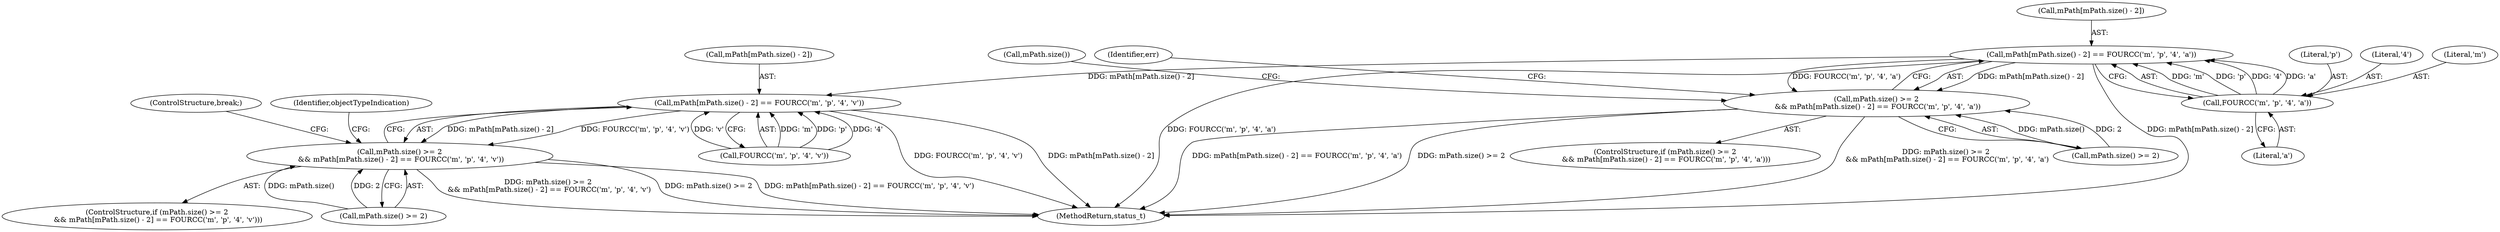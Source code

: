 digraph "0_Android_8a3a2f6ea7defe1a81bb32b3c9f3537f84749b9d@array" {
"1002674" [label="(Call,mPath[mPath.size() - 2] == FOURCC('m', 'p', '4', 'a'))"];
"1002680" [label="(Call,FOURCC('m', 'p', '4', 'a'))"];
"1002670" [label="(Call,mPath.size() >= 2\n && mPath[mPath.size() - 2] == FOURCC('m', 'p', '4', 'a'))"];
"1002709" [label="(Call,mPath[mPath.size() - 2] == FOURCC('m', 'p', '4', 'v'))"];
"1002705" [label="(Call,mPath.size() >= 2\n && mPath[mPath.size() - 2] == FOURCC('m', 'p', '4', 'v'))"];
"1002680" [label="(Call,FOURCC('m', 'p', '4', 'a'))"];
"1002669" [label="(ControlStructure,if (mPath.size() >= 2\n && mPath[mPath.size() - 2] == FOURCC('m', 'p', '4', 'a')))"];
"1002706" [label="(Call,mPath.size() >= 2)"];
"1002710" [label="(Call,mPath[mPath.size() - 2])"];
"1002674" [label="(Call,mPath[mPath.size() - 2] == FOURCC('m', 'p', '4', 'a'))"];
"1002684" [label="(Literal,'a')"];
"1002742" [label="(ControlStructure,break;)"];
"1002715" [label="(Call,FOURCC('m', 'p', '4', 'v'))"];
"1002671" [label="(Call,mPath.size() >= 2)"];
"1002670" [label="(Call,mPath.size() >= 2\n && mPath[mPath.size() - 2] == FOURCC('m', 'p', '4', 'a'))"];
"1002707" [label="(Call,mPath.size())"];
"1002727" [label="(Identifier,objectTypeIndication)"];
"1002681" [label="(Literal,'m')"];
"1002709" [label="(Call,mPath[mPath.size() - 2] == FOURCC('m', 'p', '4', 'v'))"];
"1002682" [label="(Literal,'p')"];
"1002688" [label="(Identifier,err)"];
"1002675" [label="(Call,mPath[mPath.size() - 2])"];
"1002705" [label="(Call,mPath.size() >= 2\n && mPath[mPath.size() - 2] == FOURCC('m', 'p', '4', 'v'))"];
"1002683" [label="(Literal,'4')"];
"1002704" [label="(ControlStructure,if (mPath.size() >= 2\n && mPath[mPath.size() - 2] == FOURCC('m', 'p', '4', 'v')))"];
"1003903" [label="(MethodReturn,status_t)"];
"1002674" -> "1002670"  [label="AST: "];
"1002674" -> "1002680"  [label="CFG: "];
"1002675" -> "1002674"  [label="AST: "];
"1002680" -> "1002674"  [label="AST: "];
"1002670" -> "1002674"  [label="CFG: "];
"1002674" -> "1003903"  [label="DDG: FOURCC('m', 'p', '4', 'a')"];
"1002674" -> "1003903"  [label="DDG: mPath[mPath.size() - 2]"];
"1002674" -> "1002670"  [label="DDG: mPath[mPath.size() - 2]"];
"1002674" -> "1002670"  [label="DDG: FOURCC('m', 'p', '4', 'a')"];
"1002680" -> "1002674"  [label="DDG: 'm'"];
"1002680" -> "1002674"  [label="DDG: 'p'"];
"1002680" -> "1002674"  [label="DDG: '4'"];
"1002680" -> "1002674"  [label="DDG: 'a'"];
"1002674" -> "1002709"  [label="DDG: mPath[mPath.size() - 2]"];
"1002680" -> "1002684"  [label="CFG: "];
"1002681" -> "1002680"  [label="AST: "];
"1002682" -> "1002680"  [label="AST: "];
"1002683" -> "1002680"  [label="AST: "];
"1002684" -> "1002680"  [label="AST: "];
"1002670" -> "1002669"  [label="AST: "];
"1002670" -> "1002671"  [label="CFG: "];
"1002671" -> "1002670"  [label="AST: "];
"1002688" -> "1002670"  [label="CFG: "];
"1002707" -> "1002670"  [label="CFG: "];
"1002670" -> "1003903"  [label="DDG: mPath[mPath.size() - 2] == FOURCC('m', 'p', '4', 'a')"];
"1002670" -> "1003903"  [label="DDG: mPath.size() >= 2"];
"1002670" -> "1003903"  [label="DDG: mPath.size() >= 2\n && mPath[mPath.size() - 2] == FOURCC('m', 'p', '4', 'a')"];
"1002671" -> "1002670"  [label="DDG: mPath.size()"];
"1002671" -> "1002670"  [label="DDG: 2"];
"1002709" -> "1002705"  [label="AST: "];
"1002709" -> "1002715"  [label="CFG: "];
"1002710" -> "1002709"  [label="AST: "];
"1002715" -> "1002709"  [label="AST: "];
"1002705" -> "1002709"  [label="CFG: "];
"1002709" -> "1003903"  [label="DDG: mPath[mPath.size() - 2]"];
"1002709" -> "1003903"  [label="DDG: FOURCC('m', 'p', '4', 'v')"];
"1002709" -> "1002705"  [label="DDG: mPath[mPath.size() - 2]"];
"1002709" -> "1002705"  [label="DDG: FOURCC('m', 'p', '4', 'v')"];
"1002715" -> "1002709"  [label="DDG: 'm'"];
"1002715" -> "1002709"  [label="DDG: 'p'"];
"1002715" -> "1002709"  [label="DDG: '4'"];
"1002715" -> "1002709"  [label="DDG: 'v'"];
"1002705" -> "1002704"  [label="AST: "];
"1002705" -> "1002706"  [label="CFG: "];
"1002706" -> "1002705"  [label="AST: "];
"1002727" -> "1002705"  [label="CFG: "];
"1002742" -> "1002705"  [label="CFG: "];
"1002705" -> "1003903"  [label="DDG: mPath.size() >= 2"];
"1002705" -> "1003903"  [label="DDG: mPath[mPath.size() - 2] == FOURCC('m', 'p', '4', 'v')"];
"1002705" -> "1003903"  [label="DDG: mPath.size() >= 2\n && mPath[mPath.size() - 2] == FOURCC('m', 'p', '4', 'v')"];
"1002706" -> "1002705"  [label="DDG: mPath.size()"];
"1002706" -> "1002705"  [label="DDG: 2"];
}
